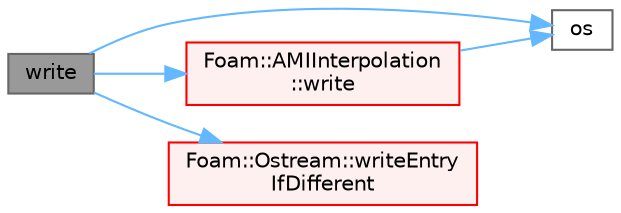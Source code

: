 digraph "write"
{
 // LATEX_PDF_SIZE
  bgcolor="transparent";
  edge [fontname=Helvetica,fontsize=10,labelfontname=Helvetica,labelfontsize=10];
  node [fontname=Helvetica,fontsize=10,shape=box,height=0.2,width=0.4];
  rankdir="LR";
  Node1 [id="Node000001",label="write",height=0.2,width=0.4,color="gray40", fillcolor="grey60", style="filled", fontcolor="black",tooltip=" "];
  Node1 -> Node2 [id="edge1_Node000001_Node000002",color="steelblue1",style="solid",tooltip=" "];
  Node2 [id="Node000002",label="os",height=0.2,width=0.4,color="grey40", fillcolor="white", style="filled",URL="$faMeshWriteEdgesOBJ_8H.html#abea05d50bd7259b44f2002c0382ba13e",tooltip=" "];
  Node1 -> Node3 [id="edge2_Node000001_Node000003",color="steelblue1",style="solid",tooltip=" "];
  Node3 [id="Node000003",label="Foam::AMIInterpolation\l::write",height=0.2,width=0.4,color="red", fillcolor="#FFF0F0", style="filled",URL="$classFoam_1_1AMIInterpolation.html#a78cec3e4ecac4a89a3ad8d38f2ad21f5",tooltip=" "];
  Node3 -> Node2 [id="edge3_Node000003_Node000002",color="steelblue1",style="solid",tooltip=" "];
  Node1 -> Node17 [id="edge4_Node000001_Node000017",color="steelblue1",style="solid",tooltip=" "];
  Node17 [id="Node000017",label="Foam::Ostream::writeEntry\lIfDifferent",height=0.2,width=0.4,color="red", fillcolor="#FFF0F0", style="filled",URL="$classFoam_1_1Ostream.html#a879501af367d0fbf69ea33f88464bc93",tooltip=" "];
}
